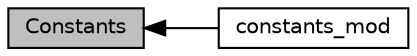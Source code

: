digraph "Constants"
{
  edge [fontname="Helvetica",fontsize="10",labelfontname="Helvetica",labelfontsize="10"];
  node [fontname="Helvetica",fontsize="10",shape=box];
  rankdir=LR;
  Node2 [label="constants_mod",height=0.2,width=0.4,color="black", fillcolor="white", style="filled",URL="$group__constants__mod.html",tooltip="Defines useful constants for Earth. Constants are defined as real parameters. Constants are accessed ..."];
  Node1 [label="Constants",height=0.2,width=0.4,color="black", fillcolor="grey75", style="filled", fontcolor="black",tooltip="Modules and associated files in the constants directory."];
  Node1->Node2 [shape=plaintext, dir="back", style="solid"];
}
